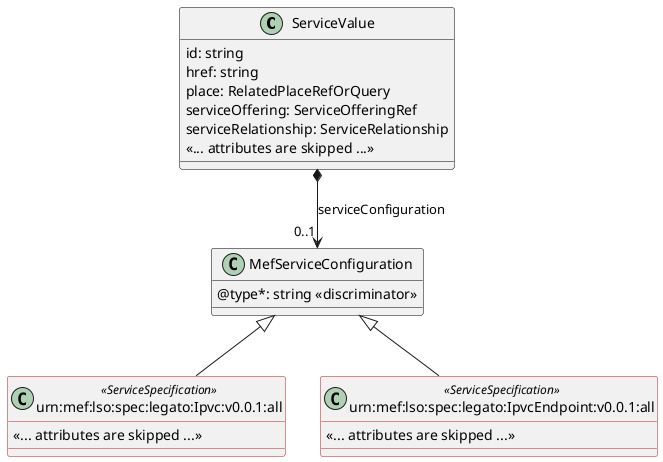 @startuml
skinparam {
    ClassBorderColor Black
    ClassBorderColor<<ServiceSpecification>> FireBrick
}
set namespaceSeparator none

class ServiceValue {

    id: string 
    href: string 
    place: RelatedPlaceRefOrQuery
    serviceOffering: ServiceOfferingRef
    serviceRelationship: ServiceRelationship
    <<... attributes are skipped ...>>
}


class MefServiceConfiguration {
    @type*: string <<discriminator>>
}


ServiceValue *-->"0..1" MefServiceConfiguration : serviceConfiguration

class urn:mef:lso:spec:legato:Ipvc:v0.0.1:all <<ServiceSpecification>> {

    <<... attributes are skipped ...>>
}
MefServiceConfiguration <|-- "urn:mef:lso:spec:legato:Ipvc:v0.0.1:all"



class urn:mef:lso:spec:legato:IpvcEndpoint:v0.0.1:all <<ServiceSpecification>> {

    <<... attributes are skipped ...>>
}
MefServiceConfiguration <|-- "urn:mef:lso:spec:legato:IpvcEndpoint:v0.0.1:all"

@enduml
